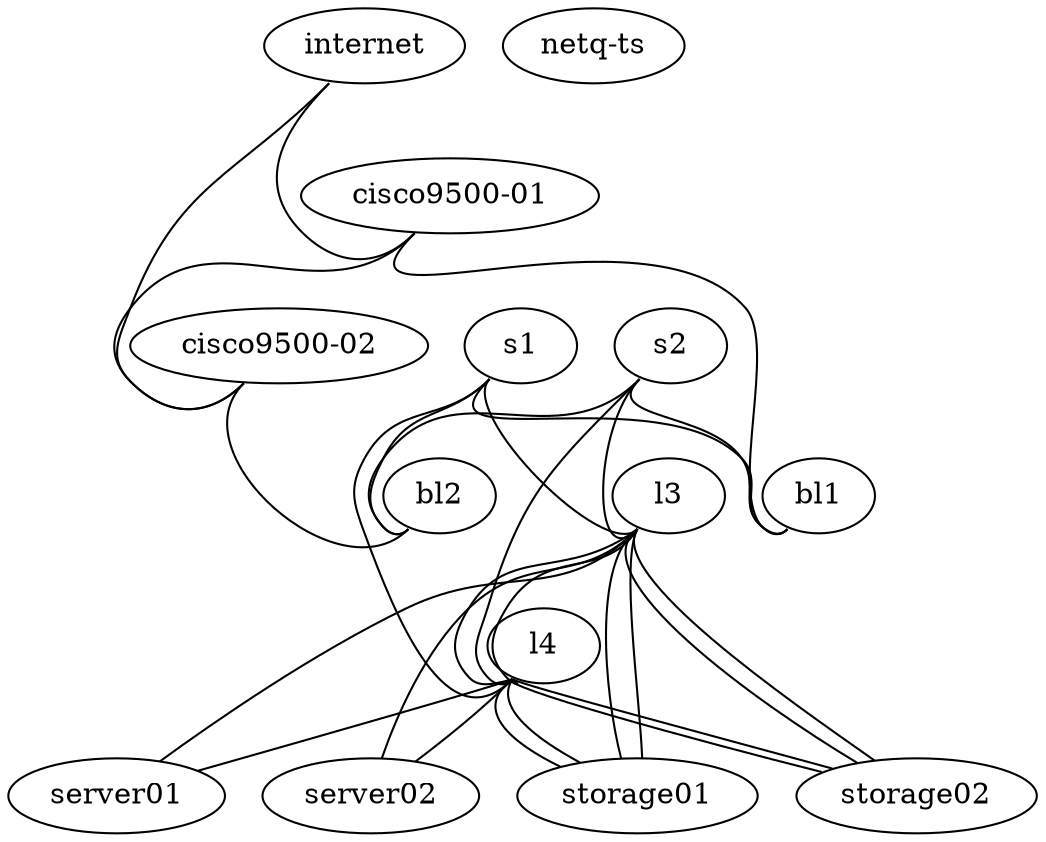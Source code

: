 graph site {
 "internet" [function="internet" os="CumulusCommunity/cumulus-vx" version="3.7.5" memory="1024" config="./helper_scripts/extra_switch_config.sh" mgmt_ip="192.168.200.1"]
 "cisco9500-01" [function="cisco" os="CumulusCommunity/cumulus-vx" version="3.7.5" memory="1024" config="./helper_scripts/extra_switch_config.sh" mgmt_ip="192.168.200.2"]
 "cisco9500-02" [function="cisco" os="CumulusCommunity/cumulus-vx" version="3.7.5" memory="1024" config="./helper_scripts/extra_switch_config.sh" mgmt_ip="192.168.200.3"]
 "s1" [function="spine" os="CumulusCommunity/cumulus-vx" version="3.7.5" memory="1024" config="./helper_scripts/extra_switch_config.sh" mgmt_ip="192.168.200.4"]
 "s2" [function="spine" os="CumulusCommunity/cumulus-vx" version="3.7.5" memory="1024" config="./helper_scripts/extra_switch_config.sh" mgmt_ip="192.168.200.5"]
 "bl1" [function="leaf" os="CumulusCommunity/cumulus-vx" version="3.7.5" memory="1024" config="./helper_scripts/extra_switch_config.sh" mgmt_ip="192.168.200.6"]
 "bl2" [function="leaf" os="CumulusCommunity/cumulus-vx" version="3.7.5" memory="1024" config="./helper_scripts/extra_switch_config.sh" mgmt_ip="192.168.200.7"]
 "l3" [function="leaf" os="CumulusCommunity/cumulus-vx" version="3.7.5" memory="1024" config="./helper_scripts/extra_switch_config.sh" mgmt_ip="192.168.200.8"]
 "l4" [function="leaf" os="CumulusCommunity/cumulus-vx" version="3.7.5" memory="1024" config="./helper_scripts/extra_switch_config.sh" mgmt_ip="192.168.200.9"]
 "server01" [function="host" os="yk0/ubuntu-xenial" memory="768" config="./helper_scripts/extra_server_config.sh" mgmt_ip="192.168.200.10"]
 "server02" [function="host" os="yk0/ubuntu-xenial" memory="768" config="./helper_scripts/extra_server_config.sh" mgmt_ip="192.168.200.11"]
 "storage01" [function="host" os="yk0/ubuntu-xenial" memory="768" config="./helper_scripts/extra_server_config.sh" mgmt_ip="192.168.200.12"]
 "storage02" [function="host" os="yk0/ubuntu-xenial" memory="768" config="./helper_scripts/extra_server_config.sh" mgmt_ip="192.168.200.13"]
 "netq-ts" [function="host" config="./helper_scripts/extra_server_config.sh" mgmt_ip="192.168.200.250" memory="2048" os="cumulus/ts"]


"internet":"swp1" -- "cisco9500-01":"swp4"
"internet":"swp2" -- "cisco9500-02":"swp4"
"cisco9500-01":"swp1" -- "bl1":"swp25"
"cisco9500-02":"swp1" -- "bl2":"swp55"
"cisco9500-01":"swp3" -- "cisco9500-02":"swp3"

"s1":"swp1" -- "bl1":"swp29"
"s1":"swp2" -- "bl2":"swp53"
"s1":"swp3" -- "l3":"swp53"
"s1":"swp4" -- "l4":"swp53"
"s2":"swp1" -- "bl1":"swp30"
"s2":"swp2" -- "bl2":"swp54"
"s2":"swp3" -- "l3":"swp54"
"s2":"swp4" -- "l4":"swp54"
"l3":"swp1" -- "server01":"eth1"
"l3":"swp2" -- "server02":"eth1"
"l4":"swp1" -- "server01":"eth2"
"l4":"swp2" -- "server02":"eth2"
"l3":"swp55" -- "l4":"swp55"
"l3":"swp56" -- "l4":"swp56"
"l3":"swp3" -- "storage01":"eth1"
"l3":"swp4" -- "storage01":"eth2"
"l3":"swp5" -- "storage02":"eth1"
"l3":"swp6" -- "storage02":"eth2"
"l4":"swp3" -- "storage01":"eth3"
"l4":"swp4" -- "storage01":"eth4"
"l4":"swp5" -- "storage02":"eth3"
"l4":"swp6" -- "storage02":"eth4"
}
